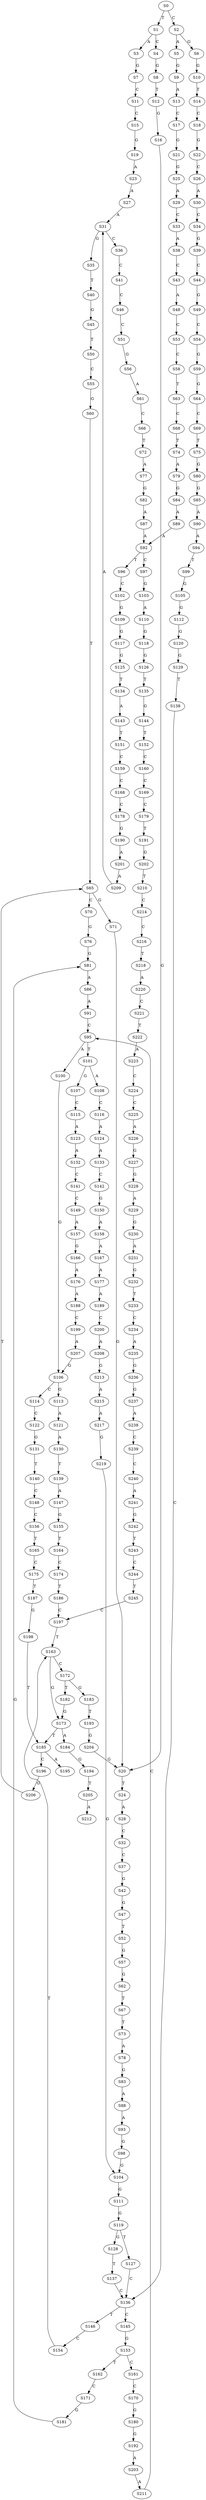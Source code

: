 strict digraph  {
	S0 -> S1 [ label = T ];
	S0 -> S2 [ label = C ];
	S1 -> S3 [ label = A ];
	S1 -> S4 [ label = C ];
	S2 -> S5 [ label = A ];
	S2 -> S6 [ label = G ];
	S3 -> S7 [ label = G ];
	S4 -> S8 [ label = G ];
	S5 -> S9 [ label = G ];
	S6 -> S10 [ label = G ];
	S7 -> S11 [ label = C ];
	S8 -> S12 [ label = T ];
	S9 -> S13 [ label = A ];
	S10 -> S14 [ label = T ];
	S11 -> S15 [ label = C ];
	S12 -> S16 [ label = G ];
	S13 -> S17 [ label = C ];
	S14 -> S18 [ label = C ];
	S15 -> S19 [ label = G ];
	S16 -> S20 [ label = G ];
	S17 -> S21 [ label = G ];
	S18 -> S22 [ label = G ];
	S19 -> S23 [ label = A ];
	S20 -> S24 [ label = T ];
	S21 -> S25 [ label = G ];
	S22 -> S26 [ label = C ];
	S23 -> S27 [ label = A ];
	S24 -> S28 [ label = A ];
	S25 -> S29 [ label = A ];
	S26 -> S30 [ label = A ];
	S27 -> S31 [ label = A ];
	S28 -> S32 [ label = C ];
	S29 -> S33 [ label = C ];
	S30 -> S34 [ label = C ];
	S31 -> S35 [ label = G ];
	S31 -> S36 [ label = C ];
	S32 -> S37 [ label = C ];
	S33 -> S38 [ label = A ];
	S34 -> S39 [ label = G ];
	S35 -> S40 [ label = T ];
	S36 -> S41 [ label = C ];
	S37 -> S42 [ label = G ];
	S38 -> S43 [ label = C ];
	S39 -> S44 [ label = C ];
	S40 -> S45 [ label = G ];
	S41 -> S46 [ label = C ];
	S42 -> S47 [ label = G ];
	S43 -> S48 [ label = A ];
	S44 -> S49 [ label = G ];
	S45 -> S50 [ label = T ];
	S46 -> S51 [ label = C ];
	S47 -> S52 [ label = T ];
	S48 -> S53 [ label = C ];
	S49 -> S54 [ label = C ];
	S50 -> S55 [ label = C ];
	S51 -> S56 [ label = G ];
	S52 -> S57 [ label = G ];
	S53 -> S58 [ label = C ];
	S54 -> S59 [ label = G ];
	S55 -> S60 [ label = G ];
	S56 -> S61 [ label = A ];
	S57 -> S62 [ label = G ];
	S58 -> S63 [ label = T ];
	S59 -> S64 [ label = G ];
	S60 -> S65 [ label = T ];
	S61 -> S66 [ label = C ];
	S62 -> S67 [ label = T ];
	S63 -> S68 [ label = C ];
	S64 -> S69 [ label = C ];
	S65 -> S70 [ label = C ];
	S65 -> S71 [ label = G ];
	S66 -> S72 [ label = T ];
	S67 -> S73 [ label = T ];
	S68 -> S74 [ label = T ];
	S69 -> S75 [ label = T ];
	S70 -> S76 [ label = G ];
	S71 -> S20 [ label = G ];
	S72 -> S77 [ label = A ];
	S73 -> S78 [ label = A ];
	S74 -> S79 [ label = A ];
	S75 -> S80 [ label = G ];
	S76 -> S81 [ label = G ];
	S77 -> S82 [ label = G ];
	S78 -> S83 [ label = G ];
	S79 -> S84 [ label = G ];
	S80 -> S85 [ label = G ];
	S81 -> S86 [ label = A ];
	S82 -> S87 [ label = A ];
	S83 -> S88 [ label = A ];
	S84 -> S89 [ label = A ];
	S85 -> S90 [ label = A ];
	S86 -> S91 [ label = A ];
	S87 -> S92 [ label = A ];
	S88 -> S93 [ label = A ];
	S89 -> S92 [ label = A ];
	S90 -> S94 [ label = A ];
	S91 -> S95 [ label = C ];
	S92 -> S96 [ label = T ];
	S92 -> S97 [ label = C ];
	S93 -> S98 [ label = G ];
	S94 -> S99 [ label = T ];
	S95 -> S100 [ label = A ];
	S95 -> S101 [ label = T ];
	S96 -> S102 [ label = C ];
	S97 -> S103 [ label = G ];
	S98 -> S104 [ label = G ];
	S99 -> S105 [ label = G ];
	S100 -> S106 [ label = G ];
	S101 -> S107 [ label = G ];
	S101 -> S108 [ label = A ];
	S102 -> S109 [ label = G ];
	S103 -> S110 [ label = A ];
	S104 -> S111 [ label = G ];
	S105 -> S112 [ label = G ];
	S106 -> S113 [ label = G ];
	S106 -> S114 [ label = C ];
	S107 -> S115 [ label = C ];
	S108 -> S116 [ label = C ];
	S109 -> S117 [ label = G ];
	S110 -> S118 [ label = G ];
	S111 -> S119 [ label = G ];
	S112 -> S120 [ label = G ];
	S113 -> S121 [ label = A ];
	S114 -> S122 [ label = C ];
	S115 -> S123 [ label = A ];
	S116 -> S124 [ label = A ];
	S117 -> S125 [ label = G ];
	S118 -> S126 [ label = G ];
	S119 -> S127 [ label = T ];
	S119 -> S128 [ label = G ];
	S120 -> S129 [ label = G ];
	S121 -> S130 [ label = A ];
	S122 -> S131 [ label = G ];
	S123 -> S132 [ label = A ];
	S124 -> S133 [ label = A ];
	S125 -> S134 [ label = T ];
	S126 -> S135 [ label = T ];
	S127 -> S136 [ label = C ];
	S128 -> S137 [ label = T ];
	S129 -> S138 [ label = T ];
	S130 -> S139 [ label = T ];
	S131 -> S140 [ label = T ];
	S132 -> S141 [ label = C ];
	S133 -> S142 [ label = C ];
	S134 -> S143 [ label = A ];
	S135 -> S144 [ label = G ];
	S136 -> S145 [ label = C ];
	S136 -> S146 [ label = T ];
	S137 -> S136 [ label = C ];
	S138 -> S136 [ label = C ];
	S139 -> S147 [ label = A ];
	S140 -> S148 [ label = C ];
	S141 -> S149 [ label = C ];
	S142 -> S150 [ label = G ];
	S143 -> S151 [ label = T ];
	S144 -> S152 [ label = T ];
	S145 -> S153 [ label = G ];
	S146 -> S154 [ label = C ];
	S147 -> S155 [ label = G ];
	S148 -> S156 [ label = C ];
	S149 -> S157 [ label = A ];
	S150 -> S158 [ label = A ];
	S151 -> S159 [ label = C ];
	S152 -> S160 [ label = C ];
	S153 -> S161 [ label = C ];
	S153 -> S162 [ label = T ];
	S154 -> S163 [ label = T ];
	S155 -> S164 [ label = T ];
	S156 -> S165 [ label = T ];
	S157 -> S166 [ label = G ];
	S158 -> S167 [ label = A ];
	S159 -> S168 [ label = C ];
	S160 -> S169 [ label = C ];
	S161 -> S170 [ label = C ];
	S162 -> S171 [ label = C ];
	S163 -> S172 [ label = C ];
	S163 -> S173 [ label = G ];
	S164 -> S174 [ label = C ];
	S165 -> S175 [ label = C ];
	S166 -> S176 [ label = A ];
	S167 -> S177 [ label = A ];
	S168 -> S178 [ label = C ];
	S169 -> S179 [ label = C ];
	S170 -> S180 [ label = G ];
	S171 -> S181 [ label = G ];
	S172 -> S182 [ label = T ];
	S172 -> S183 [ label = G ];
	S173 -> S184 [ label = A ];
	S173 -> S185 [ label = T ];
	S174 -> S186 [ label = T ];
	S175 -> S187 [ label = T ];
	S176 -> S188 [ label = A ];
	S177 -> S189 [ label = A ];
	S178 -> S190 [ label = G ];
	S179 -> S191 [ label = T ];
	S180 -> S192 [ label = G ];
	S181 -> S81 [ label = G ];
	S182 -> S173 [ label = G ];
	S183 -> S193 [ label = T ];
	S184 -> S194 [ label = G ];
	S185 -> S195 [ label = A ];
	S185 -> S196 [ label = C ];
	S186 -> S197 [ label = C ];
	S187 -> S198 [ label = G ];
	S188 -> S199 [ label = C ];
	S189 -> S200 [ label = C ];
	S190 -> S201 [ label = A ];
	S191 -> S202 [ label = G ];
	S192 -> S203 [ label = A ];
	S193 -> S204 [ label = G ];
	S194 -> S205 [ label = T ];
	S196 -> S206 [ label = G ];
	S197 -> S163 [ label = T ];
	S198 -> S185 [ label = T ];
	S199 -> S207 [ label = A ];
	S200 -> S208 [ label = A ];
	S201 -> S209 [ label = A ];
	S202 -> S210 [ label = T ];
	S203 -> S211 [ label = A ];
	S204 -> S20 [ label = G ];
	S205 -> S212 [ label = A ];
	S206 -> S65 [ label = T ];
	S207 -> S106 [ label = G ];
	S208 -> S213 [ label = G ];
	S209 -> S31 [ label = A ];
	S210 -> S214 [ label = C ];
	S211 -> S95 [ label = C ];
	S213 -> S215 [ label = A ];
	S214 -> S216 [ label = C ];
	S215 -> S217 [ label = A ];
	S216 -> S218 [ label = T ];
	S217 -> S219 [ label = G ];
	S218 -> S220 [ label = A ];
	S219 -> S104 [ label = G ];
	S220 -> S221 [ label = C ];
	S221 -> S222 [ label = T ];
	S222 -> S223 [ label = A ];
	S223 -> S224 [ label = C ];
	S224 -> S225 [ label = C ];
	S225 -> S226 [ label = A ];
	S226 -> S227 [ label = G ];
	S227 -> S228 [ label = G ];
	S228 -> S229 [ label = A ];
	S229 -> S230 [ label = G ];
	S230 -> S231 [ label = A ];
	S231 -> S232 [ label = G ];
	S232 -> S233 [ label = T ];
	S233 -> S234 [ label = C ];
	S234 -> S235 [ label = A ];
	S235 -> S236 [ label = G ];
	S236 -> S237 [ label = G ];
	S237 -> S238 [ label = A ];
	S238 -> S239 [ label = C ];
	S239 -> S240 [ label = C ];
	S240 -> S241 [ label = A ];
	S241 -> S242 [ label = G ];
	S242 -> S243 [ label = T ];
	S243 -> S244 [ label = C ];
	S244 -> S245 [ label = T ];
	S245 -> S197 [ label = C ];
}
